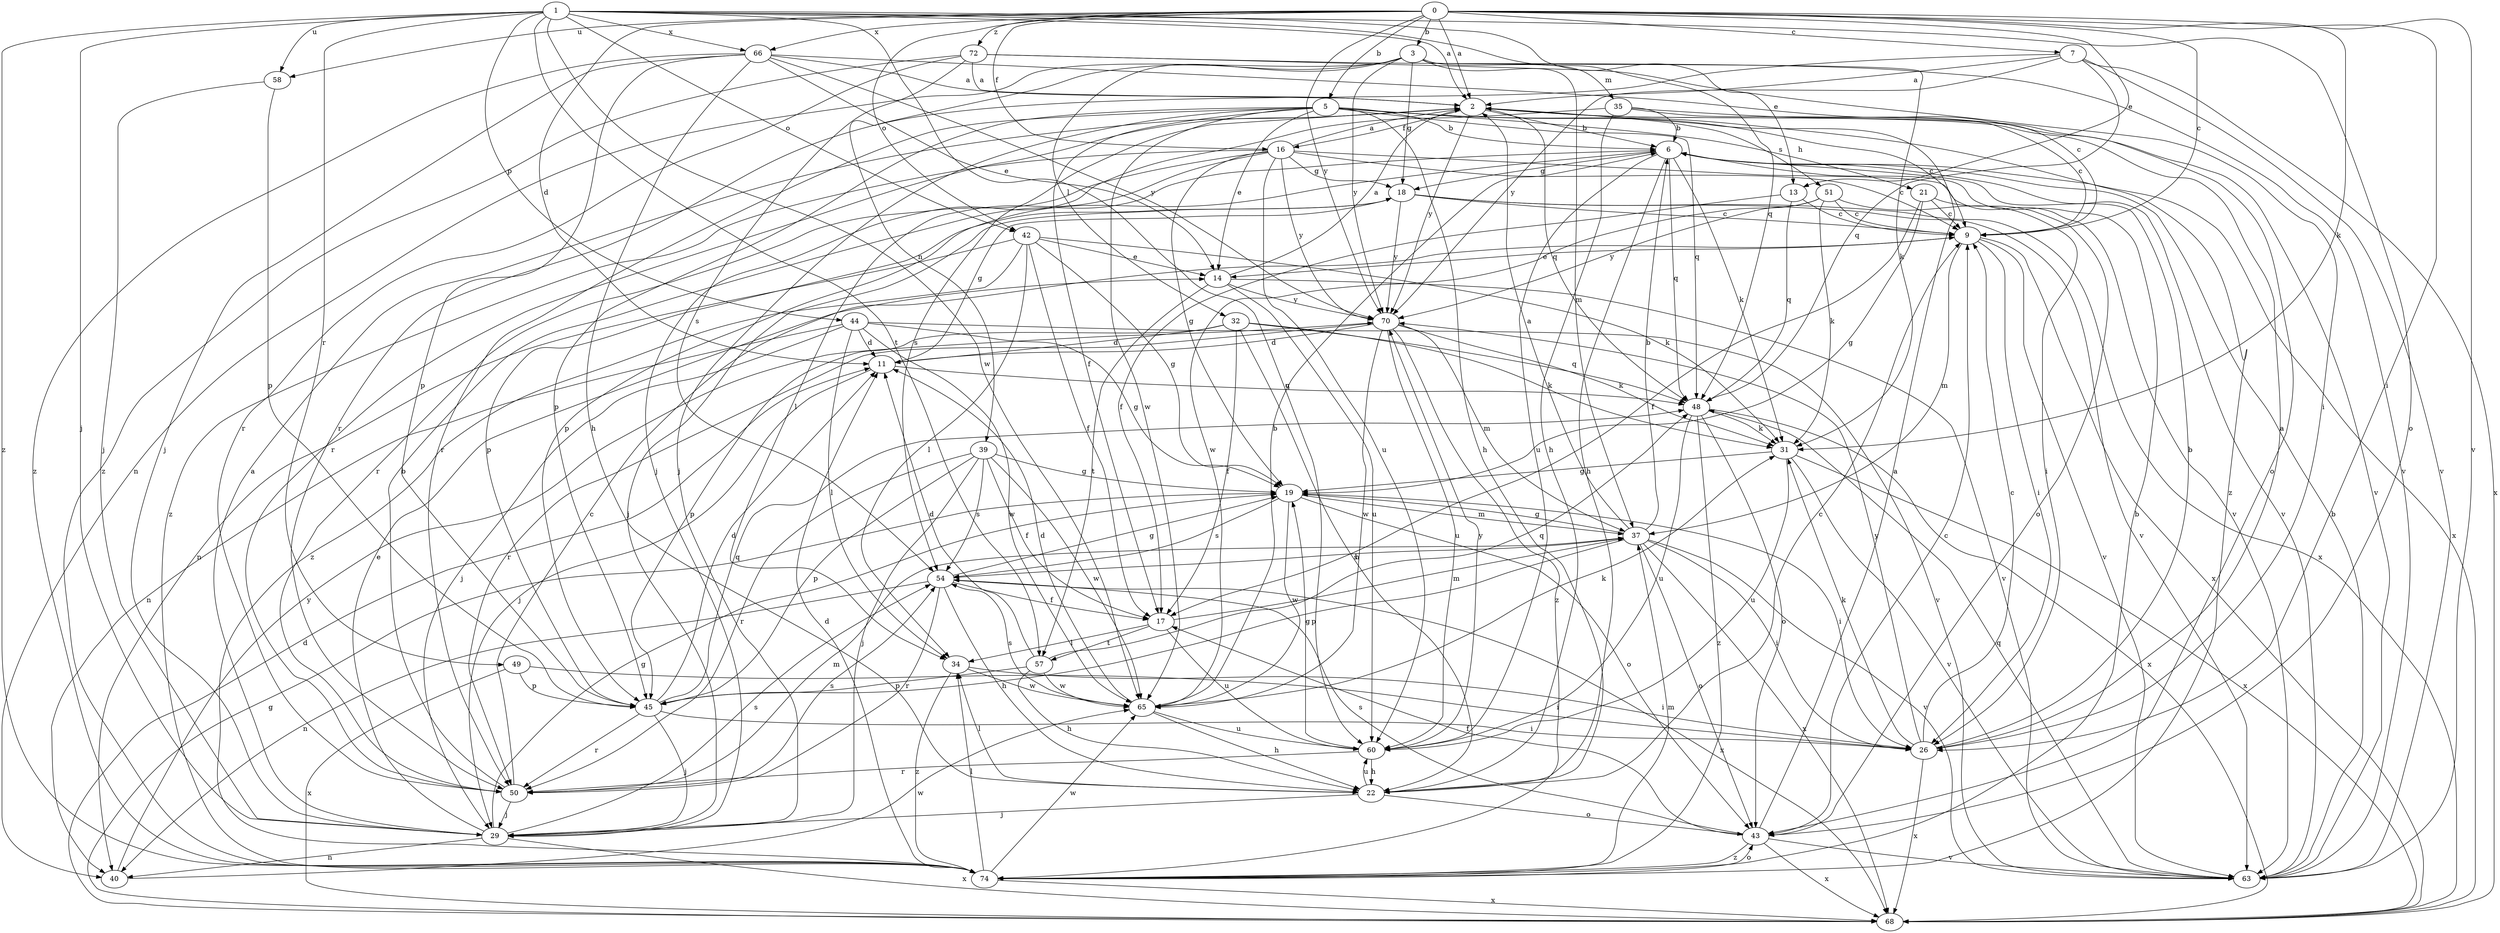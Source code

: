 strict digraph  {
0;
1;
2;
3;
5;
6;
7;
9;
11;
13;
14;
16;
17;
18;
19;
21;
22;
26;
29;
31;
32;
34;
35;
37;
39;
40;
42;
43;
44;
45;
48;
49;
50;
51;
54;
57;
58;
60;
63;
65;
66;
68;
70;
72;
74;
0 -> 2  [label=a];
0 -> 3  [label=b];
0 -> 5  [label=b];
0 -> 7  [label=c];
0 -> 9  [label=c];
0 -> 11  [label=d];
0 -> 13  [label=e];
0 -> 16  [label=f];
0 -> 26  [label=i];
0 -> 31  [label=k];
0 -> 42  [label=o];
0 -> 58  [label=u];
0 -> 63  [label=v];
0 -> 66  [label=x];
0 -> 70  [label=y];
0 -> 72  [label=z];
1 -> 2  [label=a];
1 -> 13  [label=e];
1 -> 29  [label=j];
1 -> 42  [label=o];
1 -> 43  [label=o];
1 -> 44  [label=p];
1 -> 48  [label=q];
1 -> 49  [label=r];
1 -> 57  [label=t];
1 -> 58  [label=u];
1 -> 60  [label=u];
1 -> 65  [label=w];
1 -> 66  [label=x];
1 -> 74  [label=z];
2 -> 6  [label=b];
2 -> 16  [label=f];
2 -> 48  [label=q];
2 -> 50  [label=r];
2 -> 51  [label=s];
2 -> 54  [label=s];
2 -> 63  [label=v];
2 -> 70  [label=y];
3 -> 18  [label=g];
3 -> 31  [label=k];
3 -> 32  [label=l];
3 -> 35  [label=m];
3 -> 37  [label=m];
3 -> 39  [label=n];
3 -> 40  [label=n];
3 -> 70  [label=y];
5 -> 6  [label=b];
5 -> 9  [label=c];
5 -> 14  [label=e];
5 -> 17  [label=f];
5 -> 21  [label=h];
5 -> 22  [label=h];
5 -> 29  [label=j];
5 -> 45  [label=p];
5 -> 48  [label=q];
5 -> 50  [label=r];
5 -> 65  [label=w];
5 -> 74  [label=z];
6 -> 18  [label=g];
6 -> 22  [label=h];
6 -> 31  [label=k];
6 -> 45  [label=p];
6 -> 48  [label=q];
6 -> 60  [label=u];
6 -> 63  [label=v];
6 -> 68  [label=x];
7 -> 2  [label=a];
7 -> 48  [label=q];
7 -> 50  [label=r];
7 -> 63  [label=v];
7 -> 68  [label=x];
7 -> 70  [label=y];
9 -> 14  [label=e];
9 -> 26  [label=i];
9 -> 37  [label=m];
9 -> 63  [label=v];
9 -> 68  [label=x];
11 -> 18  [label=g];
11 -> 29  [label=j];
11 -> 48  [label=q];
13 -> 9  [label=c];
13 -> 17  [label=f];
13 -> 48  [label=q];
14 -> 2  [label=a];
14 -> 57  [label=t];
14 -> 60  [label=u];
14 -> 63  [label=v];
14 -> 70  [label=y];
16 -> 2  [label=a];
16 -> 9  [label=c];
16 -> 18  [label=g];
16 -> 19  [label=g];
16 -> 34  [label=l];
16 -> 50  [label=r];
16 -> 60  [label=u];
16 -> 63  [label=v];
16 -> 70  [label=y];
16 -> 74  [label=z];
17 -> 34  [label=l];
17 -> 37  [label=m];
17 -> 57  [label=t];
17 -> 60  [label=u];
18 -> 9  [label=c];
18 -> 29  [label=j];
18 -> 45  [label=p];
18 -> 63  [label=v];
18 -> 68  [label=x];
18 -> 70  [label=y];
19 -> 26  [label=i];
19 -> 37  [label=m];
19 -> 43  [label=o];
19 -> 54  [label=s];
19 -> 65  [label=w];
21 -> 9  [label=c];
21 -> 17  [label=f];
21 -> 19  [label=g];
21 -> 43  [label=o];
22 -> 9  [label=c];
22 -> 29  [label=j];
22 -> 34  [label=l];
22 -> 43  [label=o];
22 -> 60  [label=u];
26 -> 2  [label=a];
26 -> 6  [label=b];
26 -> 9  [label=c];
26 -> 31  [label=k];
26 -> 68  [label=x];
26 -> 70  [label=y];
29 -> 2  [label=a];
29 -> 14  [label=e];
29 -> 19  [label=g];
29 -> 40  [label=n];
29 -> 54  [label=s];
29 -> 68  [label=x];
31 -> 19  [label=g];
31 -> 60  [label=u];
31 -> 63  [label=v];
31 -> 68  [label=x];
32 -> 11  [label=d];
32 -> 17  [label=f];
32 -> 22  [label=h];
32 -> 31  [label=k];
32 -> 45  [label=p];
32 -> 48  [label=q];
34 -> 26  [label=i];
34 -> 65  [label=w];
34 -> 74  [label=z];
35 -> 6  [label=b];
35 -> 9  [label=c];
35 -> 22  [label=h];
35 -> 29  [label=j];
35 -> 43  [label=o];
37 -> 2  [label=a];
37 -> 6  [label=b];
37 -> 19  [label=g];
37 -> 26  [label=i];
37 -> 43  [label=o];
37 -> 45  [label=p];
37 -> 54  [label=s];
37 -> 63  [label=v];
37 -> 68  [label=x];
39 -> 17  [label=f];
39 -> 19  [label=g];
39 -> 29  [label=j];
39 -> 45  [label=p];
39 -> 50  [label=r];
39 -> 54  [label=s];
39 -> 65  [label=w];
40 -> 65  [label=w];
40 -> 70  [label=y];
42 -> 14  [label=e];
42 -> 17  [label=f];
42 -> 19  [label=g];
42 -> 31  [label=k];
42 -> 34  [label=l];
42 -> 40  [label=n];
42 -> 74  [label=z];
43 -> 2  [label=a];
43 -> 9  [label=c];
43 -> 17  [label=f];
43 -> 54  [label=s];
43 -> 63  [label=v];
43 -> 68  [label=x];
43 -> 74  [label=z];
44 -> 11  [label=d];
44 -> 19  [label=g];
44 -> 29  [label=j];
44 -> 34  [label=l];
44 -> 40  [label=n];
44 -> 63  [label=v];
44 -> 65  [label=w];
45 -> 11  [label=d];
45 -> 26  [label=i];
45 -> 29  [label=j];
45 -> 48  [label=q];
45 -> 50  [label=r];
48 -> 31  [label=k];
48 -> 43  [label=o];
48 -> 60  [label=u];
48 -> 68  [label=x];
48 -> 74  [label=z];
49 -> 26  [label=i];
49 -> 45  [label=p];
49 -> 68  [label=x];
50 -> 6  [label=b];
50 -> 9  [label=c];
50 -> 29  [label=j];
50 -> 37  [label=m];
50 -> 54  [label=s];
51 -> 9  [label=c];
51 -> 26  [label=i];
51 -> 31  [label=k];
51 -> 65  [label=w];
51 -> 70  [label=y];
54 -> 17  [label=f];
54 -> 19  [label=g];
54 -> 22  [label=h];
54 -> 40  [label=n];
54 -> 50  [label=r];
54 -> 68  [label=x];
57 -> 11  [label=d];
57 -> 22  [label=h];
57 -> 45  [label=p];
57 -> 48  [label=q];
57 -> 65  [label=w];
58 -> 29  [label=j];
58 -> 45  [label=p];
60 -> 19  [label=g];
60 -> 22  [label=h];
60 -> 50  [label=r];
60 -> 70  [label=y];
63 -> 6  [label=b];
63 -> 48  [label=q];
65 -> 6  [label=b];
65 -> 11  [label=d];
65 -> 22  [label=h];
65 -> 31  [label=k];
65 -> 54  [label=s];
65 -> 60  [label=u];
66 -> 2  [label=a];
66 -> 9  [label=c];
66 -> 14  [label=e];
66 -> 22  [label=h];
66 -> 29  [label=j];
66 -> 45  [label=p];
66 -> 70  [label=y];
66 -> 74  [label=z];
68 -> 11  [label=d];
68 -> 19  [label=g];
70 -> 11  [label=d];
70 -> 31  [label=k];
70 -> 37  [label=m];
70 -> 50  [label=r];
70 -> 60  [label=u];
70 -> 65  [label=w];
70 -> 74  [label=z];
72 -> 2  [label=a];
72 -> 26  [label=i];
72 -> 50  [label=r];
72 -> 54  [label=s];
72 -> 63  [label=v];
72 -> 74  [label=z];
74 -> 6  [label=b];
74 -> 11  [label=d];
74 -> 34  [label=l];
74 -> 37  [label=m];
74 -> 43  [label=o];
74 -> 65  [label=w];
74 -> 68  [label=x];
}
